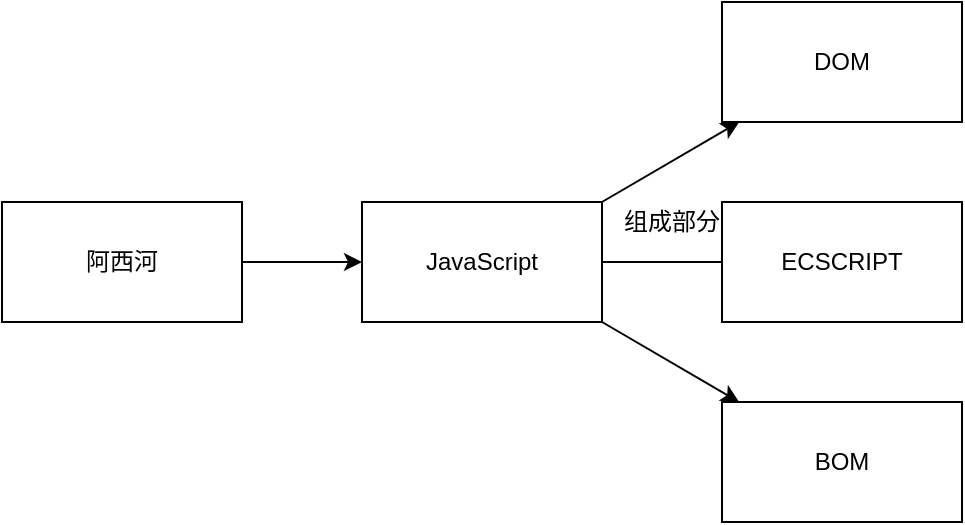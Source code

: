 <mxfile version="14.4.8" type="github">
  <diagram id="mgD12Dtlt_xlSk9RgEPW" name="第 1 页">
    <mxGraphModel dx="1186" dy="771" grid="1" gridSize="10" guides="1" tooltips="1" connect="1" arrows="1" fold="1" page="1" pageScale="1" pageWidth="827" pageHeight="1169" math="0" shadow="0">
      <root>
        <mxCell id="0" />
        <mxCell id="1" parent="0" />
        <mxCell id="ab9a5LvxLWI52aQPXVRD-1" value="阿西河&lt;br&gt;" style="rounded=0;whiteSpace=wrap;html=1;" vertex="1" parent="1">
          <mxGeometry x="140" y="320" width="120" height="60" as="geometry" />
        </mxCell>
        <mxCell id="ab9a5LvxLWI52aQPXVRD-3" value="" style="endArrow=classic;html=1;" edge="1" parent="1">
          <mxGeometry width="50" height="50" relative="1" as="geometry">
            <mxPoint x="260" y="350" as="sourcePoint" />
            <mxPoint x="320" y="350" as="targetPoint" />
          </mxGeometry>
        </mxCell>
        <mxCell id="ab9a5LvxLWI52aQPXVRD-4" value="JavaScript" style="rounded=0;whiteSpace=wrap;html=1;" vertex="1" parent="1">
          <mxGeometry x="320" y="320" width="120" height="60" as="geometry" />
        </mxCell>
        <mxCell id="ab9a5LvxLWI52aQPXVRD-6" value="" style="endArrow=classic;html=1;" edge="1" parent="1">
          <mxGeometry width="50" height="50" relative="1" as="geometry">
            <mxPoint x="440" y="350" as="sourcePoint" />
            <mxPoint x="510" y="350" as="targetPoint" />
          </mxGeometry>
        </mxCell>
        <mxCell id="ab9a5LvxLWI52aQPXVRD-7" value="组成部分" style="text;html=1;strokeColor=none;fillColor=none;align=center;verticalAlign=middle;whiteSpace=wrap;rounded=0;" vertex="1" parent="1">
          <mxGeometry x="450" y="320" width="50" height="20" as="geometry" />
        </mxCell>
        <mxCell id="ab9a5LvxLWI52aQPXVRD-8" value="ECSCRIPT" style="rounded=0;whiteSpace=wrap;html=1;" vertex="1" parent="1">
          <mxGeometry x="500" y="320" width="120" height="60" as="geometry" />
        </mxCell>
        <mxCell id="ab9a5LvxLWI52aQPXVRD-9" value="" style="endArrow=classic;html=1;" edge="1" parent="1" target="ab9a5LvxLWI52aQPXVRD-12">
          <mxGeometry width="50" height="50" relative="1" as="geometry">
            <mxPoint x="440" y="380" as="sourcePoint" />
            <mxPoint x="490" y="420" as="targetPoint" />
          </mxGeometry>
        </mxCell>
        <mxCell id="ab9a5LvxLWI52aQPXVRD-12" value="BOM" style="rounded=0;whiteSpace=wrap;html=1;" vertex="1" parent="1">
          <mxGeometry x="500" y="420" width="120" height="60" as="geometry" />
        </mxCell>
        <mxCell id="ab9a5LvxLWI52aQPXVRD-11" value="DOM" style="rounded=0;whiteSpace=wrap;html=1;" vertex="1" parent="1">
          <mxGeometry x="500" y="220" width="120" height="60" as="geometry" />
        </mxCell>
        <mxCell id="ab9a5LvxLWI52aQPXVRD-13" value="" style="endArrow=classic;html=1;" edge="1" parent="1" target="ab9a5LvxLWI52aQPXVRD-11">
          <mxGeometry width="50" height="50" relative="1" as="geometry">
            <mxPoint x="440" y="320" as="sourcePoint" />
            <mxPoint x="490" y="270" as="targetPoint" />
          </mxGeometry>
        </mxCell>
      </root>
    </mxGraphModel>
  </diagram>
</mxfile>
